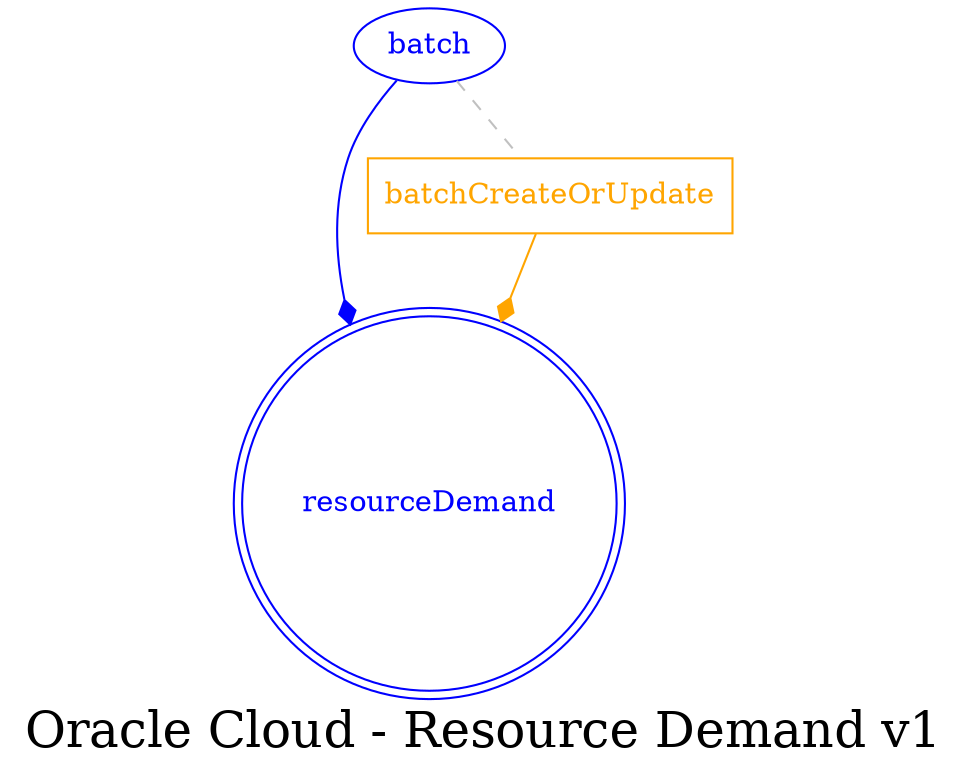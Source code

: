 digraph LexiconGraph {
graph[label="Oracle Cloud - Resource Demand v1", fontsize=24]
splines=true
"resourceDemand" [color=blue, fontcolor=blue, shape=doublecircle]
"batch" -> "resourceDemand" [color=blue, fontcolor=blue, arrowhead=diamond, arrowtail=none]
"batch" [color=blue, fontcolor=blue, shape=ellipse]
"batchCreateOrUpdate" [color=orange, fontcolor=orange, shape=box]
"batchCreateOrUpdate" -> "resourceDemand" [color=orange, fontcolor=orange, arrowhead=diamond, arrowtail=none]
"batch" -> "batchCreateOrUpdate" [color=grey, fontcolor=grey, arrowhead=none, arrowtail=none, style=dashed]
}
